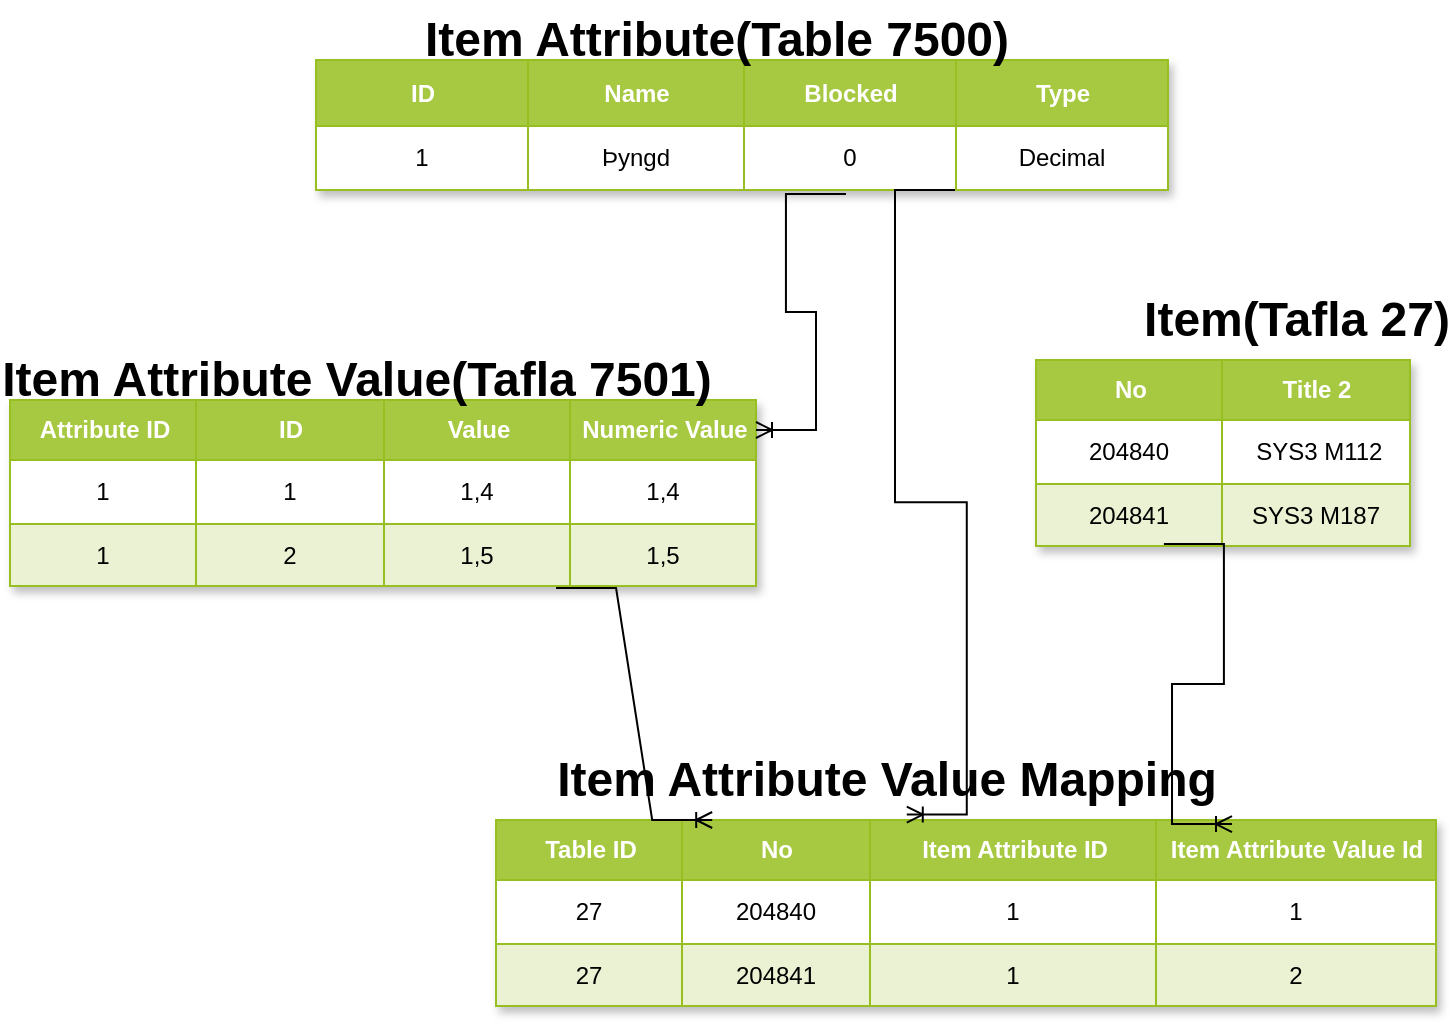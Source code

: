 <mxfile version="21.0.2" type="github">
  <diagram name="Page-1" id="-x34nBCayUz2G2XF2izU">
    <mxGraphModel dx="1434" dy="756" grid="1" gridSize="10" guides="1" tooltips="1" connect="1" arrows="1" fold="1" page="1" pageScale="1" pageWidth="850" pageHeight="1100" math="0" shadow="0">
      <root>
        <mxCell id="0" />
        <mxCell id="1" parent="0" />
        <mxCell id="Tcn-RCk6qh0WuU4IWzXa-14" value="Assets" style="childLayout=tableLayout;recursiveResize=0;strokeColor=#98bf21;fillColor=#A7C942;shadow=1;" parent="1" vertex="1">
          <mxGeometry x="190" y="130" width="426" height="65" as="geometry" />
        </mxCell>
        <mxCell id="Tcn-RCk6qh0WuU4IWzXa-15" style="shape=tableRow;horizontal=0;startSize=0;swimlaneHead=0;swimlaneBody=0;top=0;left=0;bottom=0;right=0;dropTarget=0;collapsible=0;recursiveResize=0;expand=0;fontStyle=0;strokeColor=inherit;fillColor=#ffffff;" parent="Tcn-RCk6qh0WuU4IWzXa-14" vertex="1">
          <mxGeometry width="426" height="33" as="geometry" />
        </mxCell>
        <mxCell id="Tcn-RCk6qh0WuU4IWzXa-16" value="ID" style="connectable=0;recursiveResize=0;strokeColor=inherit;fillColor=#A7C942;align=center;fontStyle=1;fontColor=#FFFFFF;html=1;" parent="Tcn-RCk6qh0WuU4IWzXa-15" vertex="1">
          <mxGeometry width="106" height="33" as="geometry">
            <mxRectangle width="106" height="33" as="alternateBounds" />
          </mxGeometry>
        </mxCell>
        <mxCell id="Tcn-RCk6qh0WuU4IWzXa-17" value="Name" style="connectable=0;recursiveResize=0;strokeColor=inherit;fillColor=#A7C942;align=center;fontStyle=1;fontColor=#FFFFFF;html=1;" parent="Tcn-RCk6qh0WuU4IWzXa-15" vertex="1">
          <mxGeometry x="106" width="108" height="33" as="geometry">
            <mxRectangle width="108" height="33" as="alternateBounds" />
          </mxGeometry>
        </mxCell>
        <mxCell id="Tcn-RCk6qh0WuU4IWzXa-18" value="Blocked" style="connectable=0;recursiveResize=0;strokeColor=inherit;fillColor=#A7C942;align=center;fontStyle=1;fontColor=#FFFFFF;html=1;" parent="Tcn-RCk6qh0WuU4IWzXa-15" vertex="1">
          <mxGeometry x="214" width="106" height="33" as="geometry">
            <mxRectangle width="106" height="33" as="alternateBounds" />
          </mxGeometry>
        </mxCell>
        <mxCell id="Tcn-RCk6qh0WuU4IWzXa-35" value="Type" style="connectable=0;recursiveResize=0;strokeColor=inherit;fillColor=#A7C942;align=center;fontStyle=1;fontColor=#FFFFFF;html=1;" parent="Tcn-RCk6qh0WuU4IWzXa-15" vertex="1">
          <mxGeometry x="320" width="106" height="33" as="geometry">
            <mxRectangle width="106" height="33" as="alternateBounds" />
          </mxGeometry>
        </mxCell>
        <mxCell id="Tcn-RCk6qh0WuU4IWzXa-19" value="" style="shape=tableRow;horizontal=0;startSize=0;swimlaneHead=0;swimlaneBody=0;top=0;left=0;bottom=0;right=0;dropTarget=0;collapsible=0;recursiveResize=0;expand=0;fontStyle=0;strokeColor=inherit;fillColor=#ffffff;" parent="Tcn-RCk6qh0WuU4IWzXa-14" vertex="1">
          <mxGeometry y="33" width="426" height="32" as="geometry" />
        </mxCell>
        <mxCell id="Tcn-RCk6qh0WuU4IWzXa-20" value="1" style="connectable=0;recursiveResize=0;strokeColor=inherit;fillColor=inherit;align=center;whiteSpace=wrap;html=1;" parent="Tcn-RCk6qh0WuU4IWzXa-19" vertex="1">
          <mxGeometry width="106" height="32" as="geometry">
            <mxRectangle width="106" height="32" as="alternateBounds" />
          </mxGeometry>
        </mxCell>
        <mxCell id="Tcn-RCk6qh0WuU4IWzXa-21" value="Þyngd" style="connectable=0;recursiveResize=0;strokeColor=inherit;fillColor=inherit;align=center;whiteSpace=wrap;html=1;" parent="Tcn-RCk6qh0WuU4IWzXa-19" vertex="1">
          <mxGeometry x="106" width="108" height="32" as="geometry">
            <mxRectangle width="108" height="32" as="alternateBounds" />
          </mxGeometry>
        </mxCell>
        <mxCell id="Tcn-RCk6qh0WuU4IWzXa-22" value="0" style="connectable=0;recursiveResize=0;strokeColor=inherit;fillColor=inherit;align=center;whiteSpace=wrap;html=1;" parent="Tcn-RCk6qh0WuU4IWzXa-19" vertex="1">
          <mxGeometry x="214" width="106" height="32" as="geometry">
            <mxRectangle width="106" height="32" as="alternateBounds" />
          </mxGeometry>
        </mxCell>
        <mxCell id="Tcn-RCk6qh0WuU4IWzXa-36" value="Decimal" style="connectable=0;recursiveResize=0;strokeColor=inherit;fillColor=inherit;align=center;whiteSpace=wrap;html=1;" parent="Tcn-RCk6qh0WuU4IWzXa-19" vertex="1">
          <mxGeometry x="320" width="106" height="32" as="geometry">
            <mxRectangle width="106" height="32" as="alternateBounds" />
          </mxGeometry>
        </mxCell>
        <mxCell id="Tcn-RCk6qh0WuU4IWzXa-40" value="Assets" style="childLayout=tableLayout;recursiveResize=0;strokeColor=#98bf21;fillColor=#A7C942;shadow=1;" parent="1" vertex="1">
          <mxGeometry x="37" y="300" width="373" height="93" as="geometry" />
        </mxCell>
        <mxCell id="Tcn-RCk6qh0WuU4IWzXa-41" style="shape=tableRow;horizontal=0;startSize=0;swimlaneHead=0;swimlaneBody=0;top=0;left=0;bottom=0;right=0;dropTarget=0;collapsible=0;recursiveResize=0;expand=0;fontStyle=0;strokeColor=inherit;fillColor=#ffffff;" parent="Tcn-RCk6qh0WuU4IWzXa-40" vertex="1">
          <mxGeometry width="373" height="30" as="geometry" />
        </mxCell>
        <mxCell id="Tcn-RCk6qh0WuU4IWzXa-42" value="Attribute ID" style="connectable=0;recursiveResize=0;strokeColor=inherit;fillColor=#A7C942;align=center;fontStyle=1;fontColor=#FFFFFF;html=1;" parent="Tcn-RCk6qh0WuU4IWzXa-41" vertex="1">
          <mxGeometry width="93" height="30" as="geometry">
            <mxRectangle width="93" height="30" as="alternateBounds" />
          </mxGeometry>
        </mxCell>
        <mxCell id="Tcn-RCk6qh0WuU4IWzXa-43" value="ID" style="connectable=0;recursiveResize=0;strokeColor=inherit;fillColor=#A7C942;align=center;fontStyle=1;fontColor=#FFFFFF;html=1;" parent="Tcn-RCk6qh0WuU4IWzXa-41" vertex="1">
          <mxGeometry x="93" width="94" height="30" as="geometry">
            <mxRectangle width="94" height="30" as="alternateBounds" />
          </mxGeometry>
        </mxCell>
        <mxCell id="Tcn-RCk6qh0WuU4IWzXa-44" value="Value" style="connectable=0;recursiveResize=0;strokeColor=inherit;fillColor=#A7C942;align=center;fontStyle=1;fontColor=#FFFFFF;html=1;" parent="Tcn-RCk6qh0WuU4IWzXa-41" vertex="1">
          <mxGeometry x="187" width="93" height="30" as="geometry">
            <mxRectangle width="93" height="30" as="alternateBounds" />
          </mxGeometry>
        </mxCell>
        <mxCell id="Tcn-RCk6qh0WuU4IWzXa-66" value="Numeric Value" style="connectable=0;recursiveResize=0;strokeColor=inherit;fillColor=#A7C942;align=center;fontStyle=1;fontColor=#FFFFFF;html=1;" parent="Tcn-RCk6qh0WuU4IWzXa-41" vertex="1">
          <mxGeometry x="280" width="93" height="30" as="geometry">
            <mxRectangle width="93" height="30" as="alternateBounds" />
          </mxGeometry>
        </mxCell>
        <mxCell id="Tcn-RCk6qh0WuU4IWzXa-45" value="" style="shape=tableRow;horizontal=0;startSize=0;swimlaneHead=0;swimlaneBody=0;top=0;left=0;bottom=0;right=0;dropTarget=0;collapsible=0;recursiveResize=0;expand=0;fontStyle=0;strokeColor=inherit;fillColor=#ffffff;" parent="Tcn-RCk6qh0WuU4IWzXa-40" vertex="1">
          <mxGeometry y="30" width="373" height="32" as="geometry" />
        </mxCell>
        <mxCell id="Tcn-RCk6qh0WuU4IWzXa-46" value="1" style="connectable=0;recursiveResize=0;strokeColor=inherit;fillColor=inherit;align=center;whiteSpace=wrap;html=1;" parent="Tcn-RCk6qh0WuU4IWzXa-45" vertex="1">
          <mxGeometry width="93" height="32" as="geometry">
            <mxRectangle width="93" height="32" as="alternateBounds" />
          </mxGeometry>
        </mxCell>
        <mxCell id="Tcn-RCk6qh0WuU4IWzXa-47" value="1" style="connectable=0;recursiveResize=0;strokeColor=inherit;fillColor=inherit;align=center;whiteSpace=wrap;html=1;" parent="Tcn-RCk6qh0WuU4IWzXa-45" vertex="1">
          <mxGeometry x="93" width="94" height="32" as="geometry">
            <mxRectangle width="94" height="32" as="alternateBounds" />
          </mxGeometry>
        </mxCell>
        <mxCell id="Tcn-RCk6qh0WuU4IWzXa-48" value="1,4" style="connectable=0;recursiveResize=0;strokeColor=inherit;fillColor=inherit;align=center;whiteSpace=wrap;html=1;" parent="Tcn-RCk6qh0WuU4IWzXa-45" vertex="1">
          <mxGeometry x="187" width="93" height="32" as="geometry">
            <mxRectangle width="93" height="32" as="alternateBounds" />
          </mxGeometry>
        </mxCell>
        <mxCell id="Tcn-RCk6qh0WuU4IWzXa-67" value="1,4" style="connectable=0;recursiveResize=0;strokeColor=inherit;fillColor=inherit;align=center;whiteSpace=wrap;html=1;" parent="Tcn-RCk6qh0WuU4IWzXa-45" vertex="1">
          <mxGeometry x="280" width="93" height="32" as="geometry">
            <mxRectangle width="93" height="32" as="alternateBounds" />
          </mxGeometry>
        </mxCell>
        <mxCell id="Tcn-RCk6qh0WuU4IWzXa-49" value="" style="shape=tableRow;horizontal=0;startSize=0;swimlaneHead=0;swimlaneBody=0;top=0;left=0;bottom=0;right=0;dropTarget=0;collapsible=0;recursiveResize=0;expand=0;fontStyle=1;strokeColor=inherit;fillColor=#EAF2D3;" parent="Tcn-RCk6qh0WuU4IWzXa-40" vertex="1">
          <mxGeometry y="62" width="373" height="31" as="geometry" />
        </mxCell>
        <mxCell id="Tcn-RCk6qh0WuU4IWzXa-50" value="1" style="connectable=0;recursiveResize=0;strokeColor=inherit;fillColor=inherit;whiteSpace=wrap;html=1;" parent="Tcn-RCk6qh0WuU4IWzXa-49" vertex="1">
          <mxGeometry width="93" height="31" as="geometry">
            <mxRectangle width="93" height="31" as="alternateBounds" />
          </mxGeometry>
        </mxCell>
        <mxCell id="Tcn-RCk6qh0WuU4IWzXa-51" value="2" style="connectable=0;recursiveResize=0;strokeColor=inherit;fillColor=inherit;whiteSpace=wrap;html=1;" parent="Tcn-RCk6qh0WuU4IWzXa-49" vertex="1">
          <mxGeometry x="93" width="94" height="31" as="geometry">
            <mxRectangle width="94" height="31" as="alternateBounds" />
          </mxGeometry>
        </mxCell>
        <mxCell id="Tcn-RCk6qh0WuU4IWzXa-52" value="1,5" style="connectable=0;recursiveResize=0;strokeColor=inherit;fillColor=inherit;whiteSpace=wrap;html=1;" parent="Tcn-RCk6qh0WuU4IWzXa-49" vertex="1">
          <mxGeometry x="187" width="93" height="31" as="geometry">
            <mxRectangle width="93" height="31" as="alternateBounds" />
          </mxGeometry>
        </mxCell>
        <mxCell id="Tcn-RCk6qh0WuU4IWzXa-68" value="1,5" style="connectable=0;recursiveResize=0;strokeColor=inherit;fillColor=inherit;whiteSpace=wrap;html=1;" parent="Tcn-RCk6qh0WuU4IWzXa-49" vertex="1">
          <mxGeometry x="280" width="93" height="31" as="geometry">
            <mxRectangle width="93" height="31" as="alternateBounds" />
          </mxGeometry>
        </mxCell>
        <mxCell id="Tcn-RCk6qh0WuU4IWzXa-71" value="Item Attribute(Table 7500)" style="text;strokeColor=none;fillColor=none;html=1;fontSize=24;fontStyle=1;verticalAlign=middle;align=center;" parent="1" vertex="1">
          <mxGeometry x="340" y="100" width="100" height="40" as="geometry" />
        </mxCell>
        <mxCell id="Tcn-RCk6qh0WuU4IWzXa-72" value="Item Attribute Value(Tafla 7501)" style="text;strokeColor=none;fillColor=none;html=1;fontSize=24;fontStyle=1;verticalAlign=middle;align=center;" parent="1" vertex="1">
          <mxGeometry x="160" y="270" width="100" height="40" as="geometry" />
        </mxCell>
        <mxCell id="Tcn-RCk6qh0WuU4IWzXa-73" value="" style="edgeStyle=entityRelationEdgeStyle;fontSize=12;html=1;endArrow=ERoneToMany;rounded=0;exitX=0.622;exitY=1.031;exitDx=0;exitDy=0;exitPerimeter=0;" parent="1" source="Tcn-RCk6qh0WuU4IWzXa-14" target="Tcn-RCk6qh0WuU4IWzXa-41" edge="1">
          <mxGeometry width="100" height="100" relative="1" as="geometry">
            <mxPoint x="370" y="440" as="sourcePoint" />
            <mxPoint x="470" y="340" as="targetPoint" />
          </mxGeometry>
        </mxCell>
        <mxCell id="Tcn-RCk6qh0WuU4IWzXa-74" value="Assets" style="childLayout=tableLayout;recursiveResize=0;strokeColor=#98bf21;fillColor=#A7C942;shadow=1;" parent="1" vertex="1">
          <mxGeometry x="280" y="510" width="470" height="93" as="geometry" />
        </mxCell>
        <mxCell id="Tcn-RCk6qh0WuU4IWzXa-75" style="shape=tableRow;horizontal=0;startSize=0;swimlaneHead=0;swimlaneBody=0;top=0;left=0;bottom=0;right=0;dropTarget=0;collapsible=0;recursiveResize=0;expand=0;fontStyle=0;strokeColor=inherit;fillColor=#ffffff;" parent="Tcn-RCk6qh0WuU4IWzXa-74" vertex="1">
          <mxGeometry width="470" height="30" as="geometry" />
        </mxCell>
        <mxCell id="Tcn-RCk6qh0WuU4IWzXa-76" value="Table ID" style="connectable=0;recursiveResize=0;strokeColor=inherit;fillColor=#A7C942;align=center;fontStyle=1;fontColor=#FFFFFF;html=1;" parent="Tcn-RCk6qh0WuU4IWzXa-75" vertex="1">
          <mxGeometry width="93" height="30" as="geometry">
            <mxRectangle width="93" height="30" as="alternateBounds" />
          </mxGeometry>
        </mxCell>
        <mxCell id="Tcn-RCk6qh0WuU4IWzXa-77" value="No" style="connectable=0;recursiveResize=0;strokeColor=inherit;fillColor=#A7C942;align=center;fontStyle=1;fontColor=#FFFFFF;html=1;" parent="Tcn-RCk6qh0WuU4IWzXa-75" vertex="1">
          <mxGeometry x="93" width="94" height="30" as="geometry">
            <mxRectangle width="94" height="30" as="alternateBounds" />
          </mxGeometry>
        </mxCell>
        <mxCell id="Tcn-RCk6qh0WuU4IWzXa-78" value="Item Attribute ID" style="connectable=0;recursiveResize=0;strokeColor=inherit;fillColor=#A7C942;align=center;fontStyle=1;fontColor=#FFFFFF;html=1;" parent="Tcn-RCk6qh0WuU4IWzXa-75" vertex="1">
          <mxGeometry x="187" width="143" height="30" as="geometry">
            <mxRectangle width="143" height="30" as="alternateBounds" />
          </mxGeometry>
        </mxCell>
        <mxCell id="Tcn-RCk6qh0WuU4IWzXa-95" value="Item Attribute Value Id" style="connectable=0;recursiveResize=0;strokeColor=inherit;fillColor=#A7C942;align=center;fontStyle=1;fontColor=#FFFFFF;html=1;" parent="Tcn-RCk6qh0WuU4IWzXa-75" vertex="1">
          <mxGeometry x="330" width="140" height="30" as="geometry">
            <mxRectangle width="140" height="30" as="alternateBounds" />
          </mxGeometry>
        </mxCell>
        <mxCell id="Tcn-RCk6qh0WuU4IWzXa-79" value="" style="shape=tableRow;horizontal=0;startSize=0;swimlaneHead=0;swimlaneBody=0;top=0;left=0;bottom=0;right=0;dropTarget=0;collapsible=0;recursiveResize=0;expand=0;fontStyle=0;strokeColor=inherit;fillColor=#ffffff;" parent="Tcn-RCk6qh0WuU4IWzXa-74" vertex="1">
          <mxGeometry y="30" width="470" height="32" as="geometry" />
        </mxCell>
        <mxCell id="Tcn-RCk6qh0WuU4IWzXa-80" value="27" style="connectable=0;recursiveResize=0;strokeColor=inherit;fillColor=inherit;align=center;whiteSpace=wrap;html=1;" parent="Tcn-RCk6qh0WuU4IWzXa-79" vertex="1">
          <mxGeometry width="93" height="32" as="geometry">
            <mxRectangle width="93" height="32" as="alternateBounds" />
          </mxGeometry>
        </mxCell>
        <mxCell id="Tcn-RCk6qh0WuU4IWzXa-81" value="204840" style="connectable=0;recursiveResize=0;strokeColor=inherit;fillColor=inherit;align=center;whiteSpace=wrap;html=1;" parent="Tcn-RCk6qh0WuU4IWzXa-79" vertex="1">
          <mxGeometry x="93" width="94" height="32" as="geometry">
            <mxRectangle width="94" height="32" as="alternateBounds" />
          </mxGeometry>
        </mxCell>
        <mxCell id="Tcn-RCk6qh0WuU4IWzXa-82" value="1" style="connectable=0;recursiveResize=0;strokeColor=inherit;fillColor=inherit;align=center;whiteSpace=wrap;html=1;" parent="Tcn-RCk6qh0WuU4IWzXa-79" vertex="1">
          <mxGeometry x="187" width="143" height="32" as="geometry">
            <mxRectangle width="143" height="32" as="alternateBounds" />
          </mxGeometry>
        </mxCell>
        <mxCell id="Tcn-RCk6qh0WuU4IWzXa-96" value="1" style="connectable=0;recursiveResize=0;strokeColor=inherit;fillColor=inherit;align=center;whiteSpace=wrap;html=1;" parent="Tcn-RCk6qh0WuU4IWzXa-79" vertex="1">
          <mxGeometry x="330" width="140" height="32" as="geometry">
            <mxRectangle width="140" height="32" as="alternateBounds" />
          </mxGeometry>
        </mxCell>
        <mxCell id="Tcn-RCk6qh0WuU4IWzXa-83" value="" style="shape=tableRow;horizontal=0;startSize=0;swimlaneHead=0;swimlaneBody=0;top=0;left=0;bottom=0;right=0;dropTarget=0;collapsible=0;recursiveResize=0;expand=0;fontStyle=1;strokeColor=inherit;fillColor=#EAF2D3;" parent="Tcn-RCk6qh0WuU4IWzXa-74" vertex="1">
          <mxGeometry y="62" width="470" height="31" as="geometry" />
        </mxCell>
        <mxCell id="Tcn-RCk6qh0WuU4IWzXa-84" value="27" style="connectable=0;recursiveResize=0;strokeColor=inherit;fillColor=inherit;whiteSpace=wrap;html=1;" parent="Tcn-RCk6qh0WuU4IWzXa-83" vertex="1">
          <mxGeometry width="93" height="31" as="geometry">
            <mxRectangle width="93" height="31" as="alternateBounds" />
          </mxGeometry>
        </mxCell>
        <mxCell id="Tcn-RCk6qh0WuU4IWzXa-85" value="204841" style="connectable=0;recursiveResize=0;strokeColor=inherit;fillColor=inherit;whiteSpace=wrap;html=1;" parent="Tcn-RCk6qh0WuU4IWzXa-83" vertex="1">
          <mxGeometry x="93" width="94" height="31" as="geometry">
            <mxRectangle width="94" height="31" as="alternateBounds" />
          </mxGeometry>
        </mxCell>
        <mxCell id="Tcn-RCk6qh0WuU4IWzXa-86" value="1" style="connectable=0;recursiveResize=0;strokeColor=inherit;fillColor=inherit;whiteSpace=wrap;html=1;" parent="Tcn-RCk6qh0WuU4IWzXa-83" vertex="1">
          <mxGeometry x="187" width="143" height="31" as="geometry">
            <mxRectangle width="143" height="31" as="alternateBounds" />
          </mxGeometry>
        </mxCell>
        <mxCell id="Tcn-RCk6qh0WuU4IWzXa-97" value="2" style="connectable=0;recursiveResize=0;strokeColor=inherit;fillColor=inherit;whiteSpace=wrap;html=1;" parent="Tcn-RCk6qh0WuU4IWzXa-83" vertex="1">
          <mxGeometry x="330" width="140" height="31" as="geometry">
            <mxRectangle width="140" height="31" as="alternateBounds" />
          </mxGeometry>
        </mxCell>
        <mxCell id="Tcn-RCk6qh0WuU4IWzXa-100" value="" style="edgeStyle=entityRelationEdgeStyle;fontSize=12;html=1;endArrow=ERoneToMany;rounded=0;exitX=0.732;exitY=1.032;exitDx=0;exitDy=0;exitPerimeter=0;entryX=0.23;entryY=0;entryDx=0;entryDy=0;entryPerimeter=0;" parent="1" source="Tcn-RCk6qh0WuU4IWzXa-49" target="Tcn-RCk6qh0WuU4IWzXa-75" edge="1">
          <mxGeometry width="100" height="100" relative="1" as="geometry">
            <mxPoint x="370" y="440" as="sourcePoint" />
            <mxPoint x="470" y="340" as="targetPoint" />
          </mxGeometry>
        </mxCell>
        <mxCell id="Tcn-RCk6qh0WuU4IWzXa-101" value="" style="edgeStyle=entityRelationEdgeStyle;fontSize=12;html=1;endArrow=ERoneToMany;rounded=0;exitX=0.75;exitY=1;exitDx=0;exitDy=0;entryX=0.437;entryY=-0.091;entryDx=0;entryDy=0;entryPerimeter=0;" parent="1" source="Tcn-RCk6qh0WuU4IWzXa-19" target="Tcn-RCk6qh0WuU4IWzXa-75" edge="1">
          <mxGeometry width="100" height="100" relative="1" as="geometry">
            <mxPoint x="370" y="440" as="sourcePoint" />
            <mxPoint x="470" y="340" as="targetPoint" />
          </mxGeometry>
        </mxCell>
        <mxCell id="lYURLqGJXHYH7acCa1q_-2" value="Item Attribute Value Mapping" style="text;strokeColor=none;fillColor=none;html=1;fontSize=24;fontStyle=1;verticalAlign=middle;align=center;" vertex="1" parent="1">
          <mxGeometry x="425" y="470" width="100" height="40" as="geometry" />
        </mxCell>
        <mxCell id="lYURLqGJXHYH7acCa1q_-3" value="Assets" style="childLayout=tableLayout;recursiveResize=0;strokeColor=#98bf21;fillColor=#A7C942;shadow=1;" vertex="1" parent="1">
          <mxGeometry x="550" y="280" width="187" height="93" as="geometry" />
        </mxCell>
        <mxCell id="lYURLqGJXHYH7acCa1q_-4" style="shape=tableRow;horizontal=0;startSize=0;swimlaneHead=0;swimlaneBody=0;top=0;left=0;bottom=0;right=0;dropTarget=0;collapsible=0;recursiveResize=0;expand=0;fontStyle=0;strokeColor=inherit;fillColor=#ffffff;" vertex="1" parent="lYURLqGJXHYH7acCa1q_-3">
          <mxGeometry width="187" height="30" as="geometry" />
        </mxCell>
        <mxCell id="lYURLqGJXHYH7acCa1q_-5" value="No" style="connectable=0;recursiveResize=0;strokeColor=inherit;fillColor=#A7C942;align=center;fontStyle=1;fontColor=#FFFFFF;html=1;" vertex="1" parent="lYURLqGJXHYH7acCa1q_-4">
          <mxGeometry width="93" height="30" as="geometry">
            <mxRectangle width="93" height="30" as="alternateBounds" />
          </mxGeometry>
        </mxCell>
        <mxCell id="lYURLqGJXHYH7acCa1q_-6" value="Title 2" style="connectable=0;recursiveResize=0;strokeColor=inherit;fillColor=#A7C942;align=center;fontStyle=1;fontColor=#FFFFFF;html=1;" vertex="1" parent="lYURLqGJXHYH7acCa1q_-4">
          <mxGeometry x="93" width="94" height="30" as="geometry">
            <mxRectangle width="94" height="30" as="alternateBounds" />
          </mxGeometry>
        </mxCell>
        <mxCell id="lYURLqGJXHYH7acCa1q_-8" value="" style="shape=tableRow;horizontal=0;startSize=0;swimlaneHead=0;swimlaneBody=0;top=0;left=0;bottom=0;right=0;dropTarget=0;collapsible=0;recursiveResize=0;expand=0;fontStyle=0;strokeColor=inherit;fillColor=#ffffff;" vertex="1" parent="lYURLqGJXHYH7acCa1q_-3">
          <mxGeometry y="30" width="187" height="32" as="geometry" />
        </mxCell>
        <mxCell id="lYURLqGJXHYH7acCa1q_-9" value="204840" style="connectable=0;recursiveResize=0;strokeColor=inherit;fillColor=inherit;align=center;whiteSpace=wrap;html=1;" vertex="1" parent="lYURLqGJXHYH7acCa1q_-8">
          <mxGeometry width="93" height="32" as="geometry">
            <mxRectangle width="93" height="32" as="alternateBounds" />
          </mxGeometry>
        </mxCell>
        <mxCell id="lYURLqGJXHYH7acCa1q_-10" value="&amp;nbsp;SYS3 M112" style="connectable=0;recursiveResize=0;strokeColor=inherit;fillColor=inherit;align=center;whiteSpace=wrap;html=1;" vertex="1" parent="lYURLqGJXHYH7acCa1q_-8">
          <mxGeometry x="93" width="94" height="32" as="geometry">
            <mxRectangle width="94" height="32" as="alternateBounds" />
          </mxGeometry>
        </mxCell>
        <mxCell id="lYURLqGJXHYH7acCa1q_-12" value="" style="shape=tableRow;horizontal=0;startSize=0;swimlaneHead=0;swimlaneBody=0;top=0;left=0;bottom=0;right=0;dropTarget=0;collapsible=0;recursiveResize=0;expand=0;fontStyle=1;strokeColor=inherit;fillColor=#EAF2D3;" vertex="1" parent="lYURLqGJXHYH7acCa1q_-3">
          <mxGeometry y="62" width="187" height="31" as="geometry" />
        </mxCell>
        <mxCell id="lYURLqGJXHYH7acCa1q_-13" value="204841" style="connectable=0;recursiveResize=0;strokeColor=inherit;fillColor=inherit;whiteSpace=wrap;html=1;" vertex="1" parent="lYURLqGJXHYH7acCa1q_-12">
          <mxGeometry width="93" height="31" as="geometry">
            <mxRectangle width="93" height="31" as="alternateBounds" />
          </mxGeometry>
        </mxCell>
        <mxCell id="lYURLqGJXHYH7acCa1q_-14" value="SYS3 M187" style="connectable=0;recursiveResize=0;strokeColor=inherit;fillColor=inherit;whiteSpace=wrap;html=1;" vertex="1" parent="lYURLqGJXHYH7acCa1q_-12">
          <mxGeometry x="93" width="94" height="31" as="geometry">
            <mxRectangle width="94" height="31" as="alternateBounds" />
          </mxGeometry>
        </mxCell>
        <mxCell id="lYURLqGJXHYH7acCa1q_-24" value="Item(Tafla 27)" style="text;strokeColor=none;fillColor=none;html=1;fontSize=24;fontStyle=1;verticalAlign=middle;align=center;" vertex="1" parent="1">
          <mxGeometry x="630" y="240" width="100" height="40" as="geometry" />
        </mxCell>
        <mxCell id="lYURLqGJXHYH7acCa1q_-25" value="" style="edgeStyle=entityRelationEdgeStyle;fontSize=12;html=1;endArrow=ERoneToMany;rounded=0;entryX=0.783;entryY=0.067;entryDx=0;entryDy=0;entryPerimeter=0;exitX=0.342;exitY=0.989;exitDx=0;exitDy=0;exitPerimeter=0;" edge="1" parent="1" source="lYURLqGJXHYH7acCa1q_-3" target="Tcn-RCk6qh0WuU4IWzXa-75">
          <mxGeometry width="100" height="100" relative="1" as="geometry">
            <mxPoint x="370" y="440" as="sourcePoint" />
            <mxPoint x="470" y="340" as="targetPoint" />
          </mxGeometry>
        </mxCell>
      </root>
    </mxGraphModel>
  </diagram>
</mxfile>
